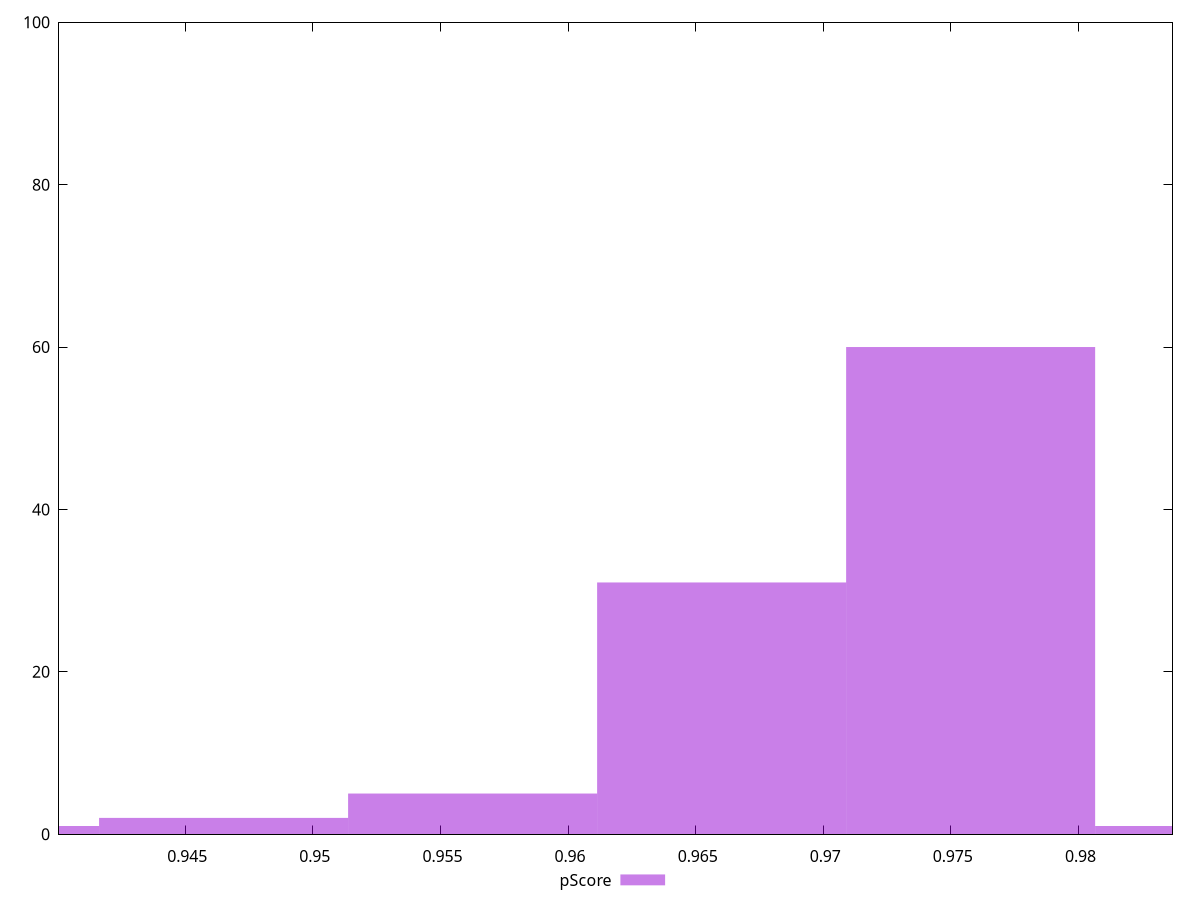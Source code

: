 reset

$pScore <<EOF
0.9757762653206616 60
0.966018502667455 31
0.9855340279738684 1
0.9562607400142484 5
0.9367452147078352 1
0.9465029773610418 2
EOF

set key outside below
set boxwidth 0.009757762653206617
set xrange [0.9400531814534236:0.983685922172215]
set yrange [0:100]
set trange [0:100]
set style fill transparent solid 0.5 noborder
set terminal svg size 640, 490 enhanced background rgb 'white'
set output "report_00009_2021-02-08T22-37-41.559Z/speed-index/samples/pages+cached+noadtech+nomedia/pScore/histogram.svg"

plot $pScore title "pScore" with boxes

reset
